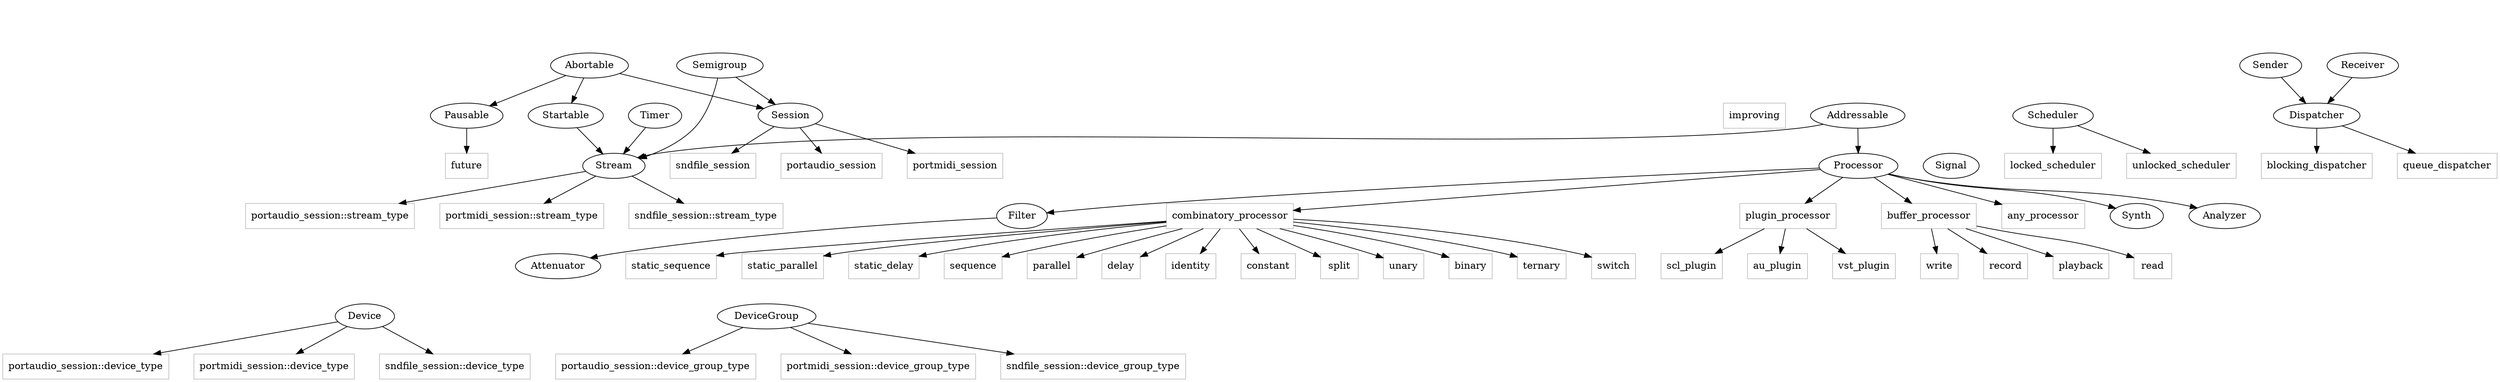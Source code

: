 
#include "doc/graph/header.dot"

digraph graphname {
  graph [ranksep=0.5, nodesep=0.5];

  // subgraph std {    
  //   Integer;
  //   Integer -> SignedInteger;
  //   Integer -> UnsignedInteger;
  //   DefaultConstructible;
  //   CopyConstructible;
  //   MoveConstructible;
  //   CopyAssignable;
  //   MoveAssignable;
  //   CopyConstructible -> Copyable; CopyAssignable -> Copyable;  
  //   MoveConstructible -> Moveable; MoveAssignable -> Moveable;  
  //   Destructible;
  //   EqualityComparable;
  //   LessThanComparable;
  //   Swappable;
  //   Hash;
  //   Callable;
  // }

  subgraph scl
  {
    Abortable;
    Abortable -> Startable;
    Abortable -> Pausable;

    Scheduler;
    Receiver;
    Sender;
    Receiver -> Dispatcher; 
    Sender -> Dispatcher;

    Processor;
    Processor -> Synth;
    Processor -> Analyzer;
    Processor -> Filter -> Attenuator;
    Signal;

    Semigroup -> Session;
    Abortable -> Session;
    Device;
    DeviceGroup;
    Startable -> Stream; 
    Semigroup -> Stream;
    Addressable -> Stream;
    Addressable -> Processor;
    Timer -> Stream;
  }
  
  // --------------------------------------------------------------------------------
  node [shape="rectangle", color="grey"];
  
  Pausable -> future;
  improving;
  Scheduler -> locked_scheduler;
  Scheduler -> unlocked_scheduler;
  // Scheduler -> reentrant_scheduler;
  
  Dispatcher -> queue_dispatcher;
  // Dispatcher -> stack_dispatcher;
  // Dispatcher -> buffered_dispatcher;
  Dispatcher -> blocking_dispatcher;

  Processor -> combinatory_processor;
  combinatory_processor -> static_sequence;
  combinatory_processor -> static_parallel;
  combinatory_processor -> static_delay;
  combinatory_processor -> sequence;
  combinatory_processor -> parallel;
  combinatory_processor -> delay;
  combinatory_processor -> identity;
  combinatory_processor -> constant;
  combinatory_processor -> split;
  combinatory_processor -> unary;
  combinatory_processor -> binary;
  combinatory_processor -> ternary;
  combinatory_processor -> switch;

  Processor -> plugin_processor;
  plugin_processor -> au_plugin;
  plugin_processor -> vst_plugin;
  plugin_processor -> scl_plugin;
  
  Processor -> buffer_processor;
  buffer_processor -> read;
  buffer_processor -> write;
  buffer_processor -> record;
  buffer_processor -> playback;
  
  Processor -> any_processor;
  
  Session -> portaudio_session;
  Session -> portmidi_session;
  Session -> sndfile_session;
  Device -> "portaudio_session::device_type";
  Device -> "portmidi_session::device_type";
  Device -> "sndfile_session::device_type";
  DeviceGroup -> "portaudio_session::device_group_type";
  DeviceGroup -> "portmidi_session::device_group_type";
  DeviceGroup -> "sndfile_session::device_group_type";
  Stream -> "portaudio_session::stream_type";
  Stream -> "portmidi_session::stream_type";
  Stream -> "sndfile_session::stream_type";

  // --------------------------------------------------------------------------------

  subgraph __pos
  { 
    edge [style=invis];
    node [style=invis];
    __misc -> Semigroup;
    __misc -> Abortable;
    "portmidi_session::stream_type" -> __misc2;
    __misc2 -> Device;
    __misc2 -> DeviceGroup;
    __proc -> Processor;
    __proc -> Signal;   
    // "improving" -> __proc;
    __sched -> Scheduler;
    __sched -> Dispatcher;
    __sched -> Addressable;
    __sched -> improving;
  }

}
